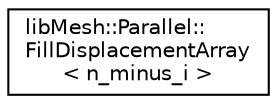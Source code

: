 digraph "Graphical Class Hierarchy"
{
  edge [fontname="Helvetica",fontsize="10",labelfontname="Helvetica",labelfontsize="10"];
  node [fontname="Helvetica",fontsize="10",shape=record];
  rankdir="LR";
  Node0 [label="libMesh::Parallel::\lFillDisplacementArray\l\< n_minus_i \>",height=0.2,width=0.4,color="black", fillcolor="white", style="filled",URL="$structlibMesh_1_1Parallel_1_1FillDisplacementArray.html"];
}
